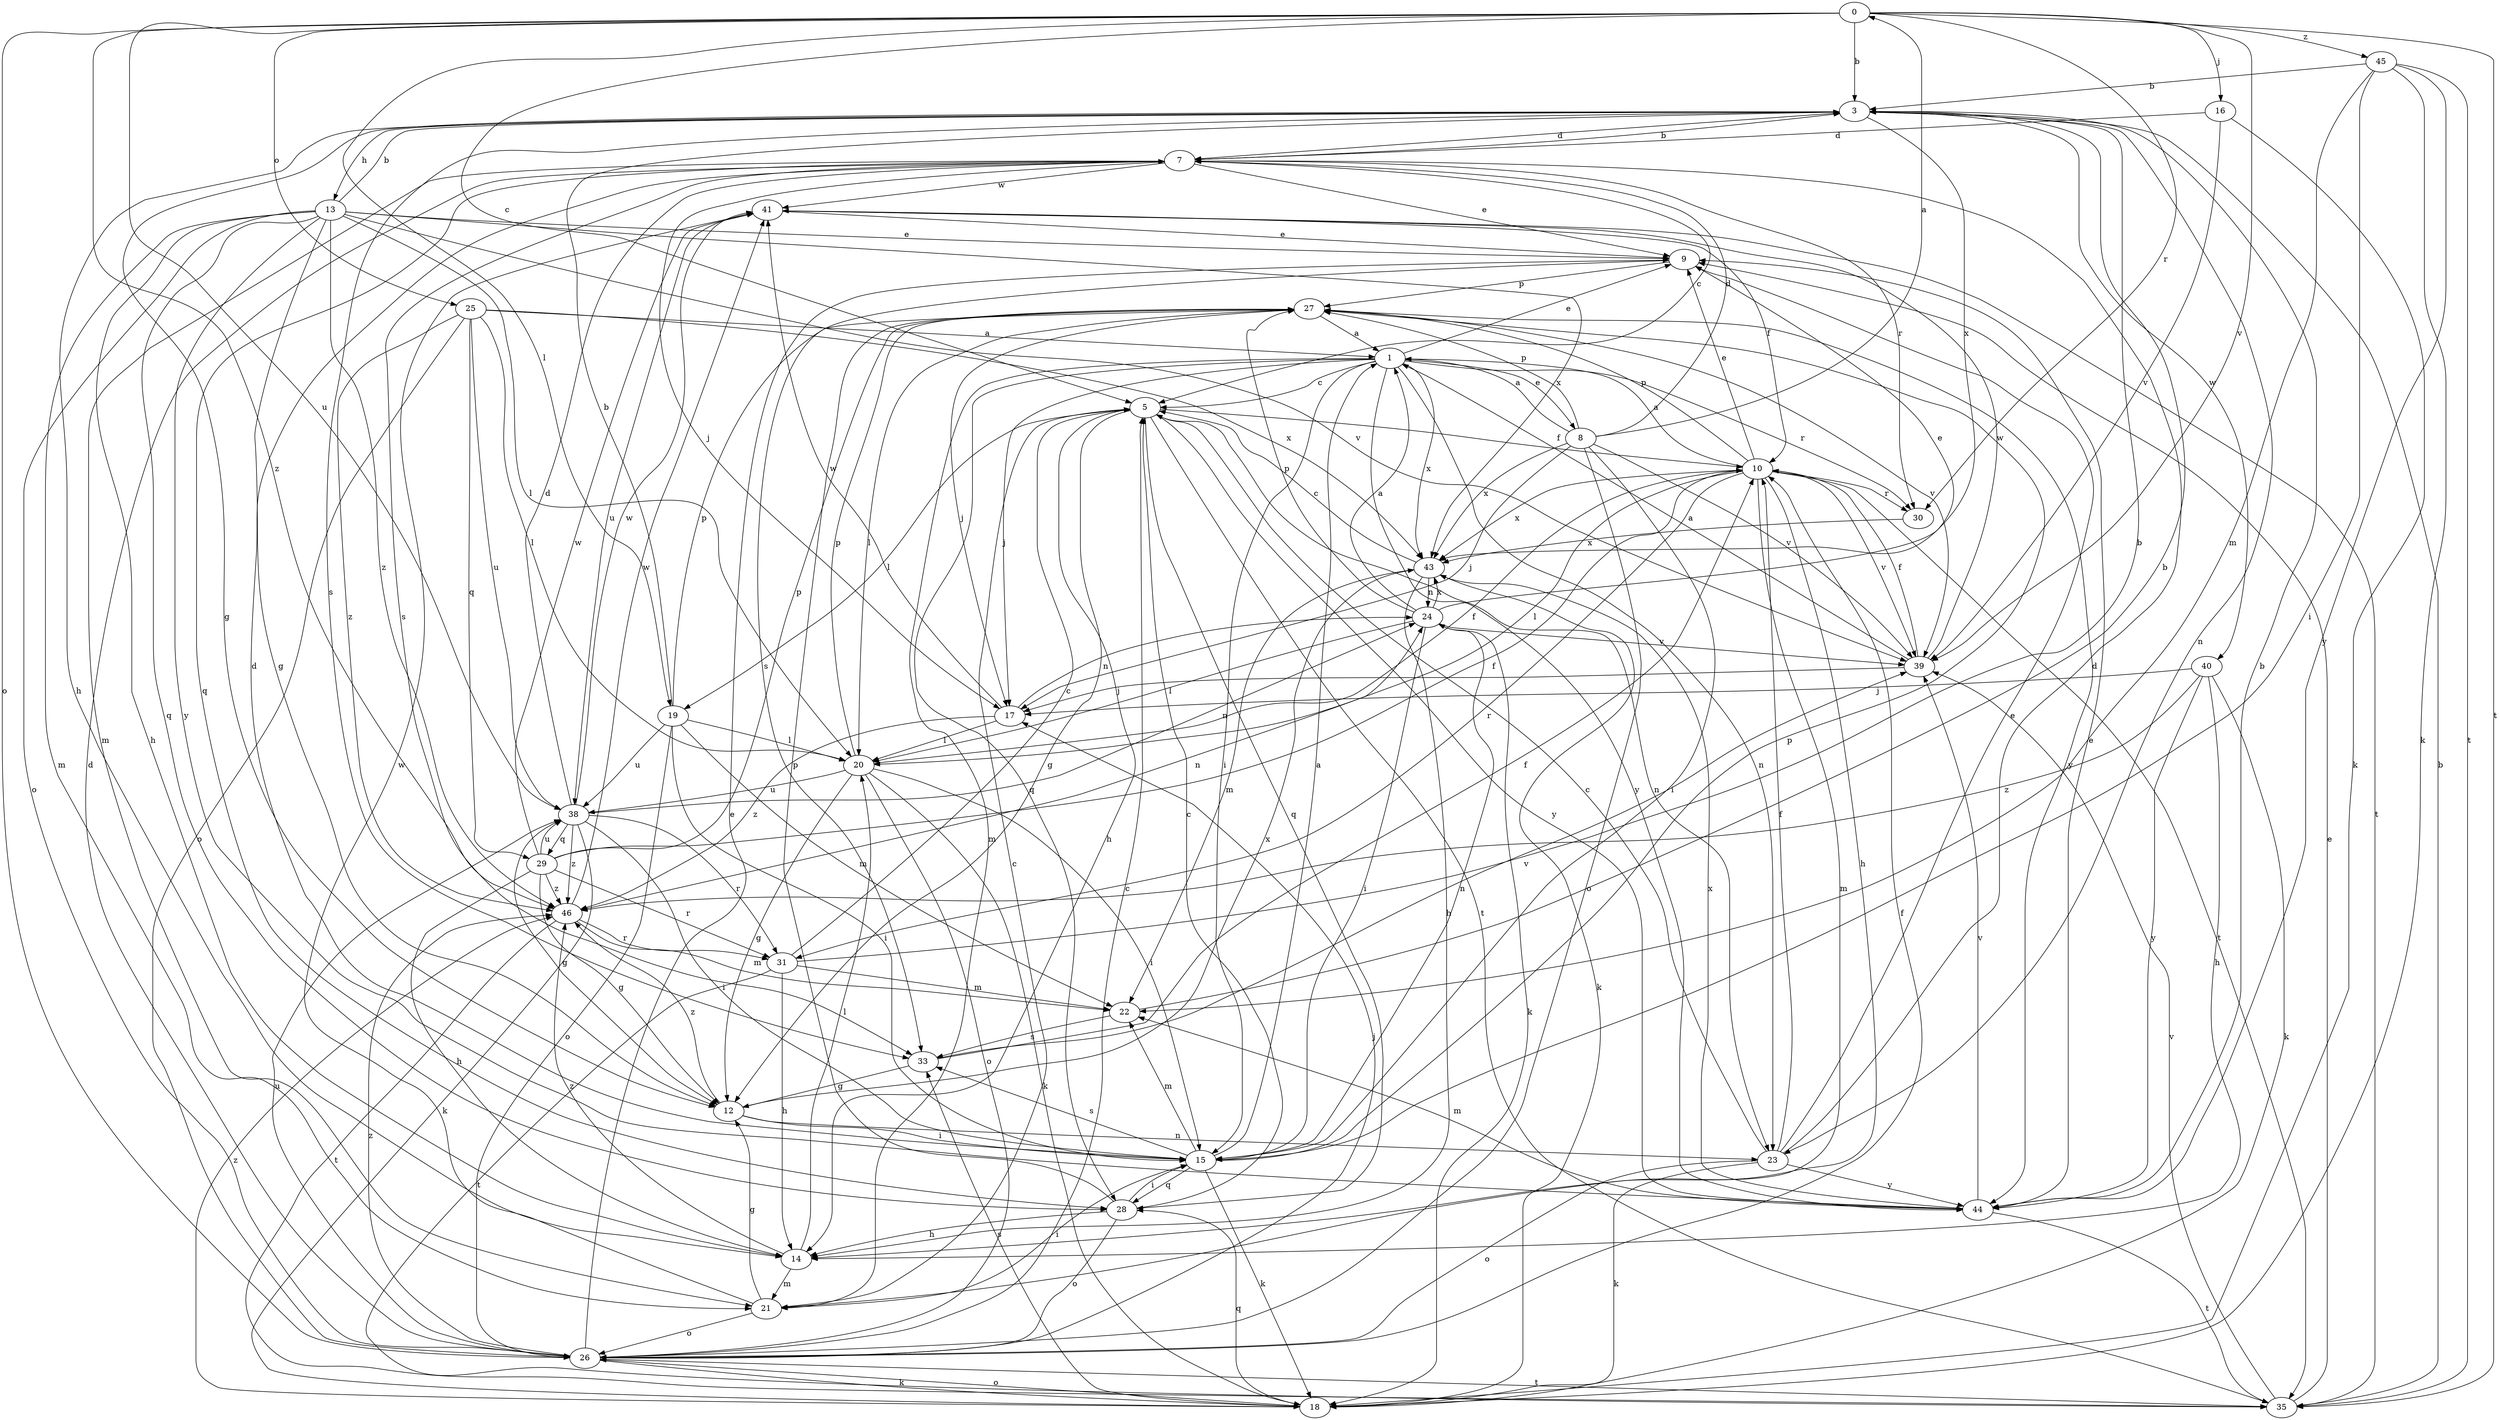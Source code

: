 strict digraph  {
0;
1;
3;
5;
7;
8;
9;
10;
12;
13;
14;
15;
16;
17;
18;
19;
20;
21;
22;
23;
24;
25;
26;
27;
28;
29;
30;
31;
33;
35;
38;
39;
40;
41;
43;
44;
45;
46;
0 -> 3  [label=b];
0 -> 5  [label=c];
0 -> 16  [label=j];
0 -> 19  [label=l];
0 -> 25  [label=o];
0 -> 26  [label=o];
0 -> 30  [label=r];
0 -> 35  [label=t];
0 -> 38  [label=u];
0 -> 39  [label=v];
0 -> 45  [label=z];
0 -> 46  [label=z];
1 -> 5  [label=c];
1 -> 8  [label=e];
1 -> 9  [label=e];
1 -> 15  [label=i];
1 -> 17  [label=j];
1 -> 21  [label=m];
1 -> 23  [label=n];
1 -> 28  [label=q];
1 -> 30  [label=r];
1 -> 43  [label=x];
1 -> 44  [label=y];
3 -> 7  [label=d];
3 -> 12  [label=g];
3 -> 13  [label=h];
3 -> 14  [label=h];
3 -> 23  [label=n];
3 -> 33  [label=s];
3 -> 40  [label=w];
3 -> 43  [label=x];
5 -> 10  [label=f];
5 -> 12  [label=g];
5 -> 14  [label=h];
5 -> 19  [label=l];
5 -> 23  [label=n];
5 -> 28  [label=q];
5 -> 35  [label=t];
5 -> 44  [label=y];
7 -> 3  [label=b];
7 -> 5  [label=c];
7 -> 9  [label=e];
7 -> 17  [label=j];
7 -> 21  [label=m];
7 -> 28  [label=q];
7 -> 30  [label=r];
7 -> 33  [label=s];
7 -> 41  [label=w];
8 -> 0  [label=a];
8 -> 1  [label=a];
8 -> 7  [label=d];
8 -> 15  [label=i];
8 -> 17  [label=j];
8 -> 26  [label=o];
8 -> 27  [label=p];
8 -> 39  [label=v];
8 -> 43  [label=x];
9 -> 27  [label=p];
9 -> 33  [label=s];
10 -> 1  [label=a];
10 -> 9  [label=e];
10 -> 14  [label=h];
10 -> 20  [label=l];
10 -> 21  [label=m];
10 -> 27  [label=p];
10 -> 30  [label=r];
10 -> 31  [label=r];
10 -> 35  [label=t];
10 -> 39  [label=v];
10 -> 43  [label=x];
12 -> 15  [label=i];
12 -> 23  [label=n];
12 -> 43  [label=x];
12 -> 46  [label=z];
13 -> 3  [label=b];
13 -> 9  [label=e];
13 -> 12  [label=g];
13 -> 14  [label=h];
13 -> 20  [label=l];
13 -> 21  [label=m];
13 -> 26  [label=o];
13 -> 28  [label=q];
13 -> 39  [label=v];
13 -> 43  [label=x];
13 -> 44  [label=y];
13 -> 46  [label=z];
14 -> 20  [label=l];
14 -> 21  [label=m];
14 -> 46  [label=z];
15 -> 1  [label=a];
15 -> 7  [label=d];
15 -> 18  [label=k];
15 -> 22  [label=m];
15 -> 24  [label=n];
15 -> 27  [label=p];
15 -> 28  [label=q];
15 -> 33  [label=s];
16 -> 7  [label=d];
16 -> 18  [label=k];
16 -> 39  [label=v];
17 -> 20  [label=l];
17 -> 24  [label=n];
17 -> 41  [label=w];
17 -> 46  [label=z];
18 -> 26  [label=o];
18 -> 28  [label=q];
18 -> 33  [label=s];
18 -> 46  [label=z];
19 -> 3  [label=b];
19 -> 15  [label=i];
19 -> 20  [label=l];
19 -> 22  [label=m];
19 -> 26  [label=o];
19 -> 27  [label=p];
19 -> 38  [label=u];
20 -> 10  [label=f];
20 -> 12  [label=g];
20 -> 15  [label=i];
20 -> 18  [label=k];
20 -> 26  [label=o];
20 -> 27  [label=p];
20 -> 38  [label=u];
21 -> 5  [label=c];
21 -> 12  [label=g];
21 -> 15  [label=i];
21 -> 26  [label=o];
21 -> 41  [label=w];
22 -> 3  [label=b];
22 -> 33  [label=s];
23 -> 5  [label=c];
23 -> 7  [label=d];
23 -> 9  [label=e];
23 -> 10  [label=f];
23 -> 18  [label=k];
23 -> 26  [label=o];
23 -> 44  [label=y];
24 -> 1  [label=a];
24 -> 9  [label=e];
24 -> 15  [label=i];
24 -> 18  [label=k];
24 -> 20  [label=l];
24 -> 27  [label=p];
24 -> 39  [label=v];
24 -> 43  [label=x];
25 -> 1  [label=a];
25 -> 20  [label=l];
25 -> 26  [label=o];
25 -> 29  [label=q];
25 -> 38  [label=u];
25 -> 43  [label=x];
25 -> 46  [label=z];
26 -> 5  [label=c];
26 -> 7  [label=d];
26 -> 9  [label=e];
26 -> 10  [label=f];
26 -> 17  [label=j];
26 -> 18  [label=k];
26 -> 35  [label=t];
26 -> 38  [label=u];
26 -> 46  [label=z];
27 -> 1  [label=a];
27 -> 17  [label=j];
27 -> 20  [label=l];
27 -> 39  [label=v];
27 -> 44  [label=y];
28 -> 5  [label=c];
28 -> 14  [label=h];
28 -> 15  [label=i];
28 -> 26  [label=o];
28 -> 27  [label=p];
29 -> 10  [label=f];
29 -> 12  [label=g];
29 -> 14  [label=h];
29 -> 27  [label=p];
29 -> 31  [label=r];
29 -> 38  [label=u];
29 -> 41  [label=w];
29 -> 46  [label=z];
30 -> 43  [label=x];
31 -> 3  [label=b];
31 -> 5  [label=c];
31 -> 14  [label=h];
31 -> 22  [label=m];
31 -> 35  [label=t];
33 -> 10  [label=f];
33 -> 12  [label=g];
33 -> 39  [label=v];
35 -> 3  [label=b];
35 -> 9  [label=e];
35 -> 39  [label=v];
38 -> 7  [label=d];
38 -> 12  [label=g];
38 -> 15  [label=i];
38 -> 18  [label=k];
38 -> 24  [label=n];
38 -> 29  [label=q];
38 -> 31  [label=r];
38 -> 41  [label=w];
38 -> 46  [label=z];
39 -> 1  [label=a];
39 -> 10  [label=f];
39 -> 17  [label=j];
39 -> 41  [label=w];
40 -> 14  [label=h];
40 -> 17  [label=j];
40 -> 18  [label=k];
40 -> 44  [label=y];
40 -> 46  [label=z];
41 -> 9  [label=e];
41 -> 10  [label=f];
41 -> 35  [label=t];
41 -> 38  [label=u];
43 -> 5  [label=c];
43 -> 14  [label=h];
43 -> 18  [label=k];
43 -> 22  [label=m];
43 -> 24  [label=n];
44 -> 3  [label=b];
44 -> 9  [label=e];
44 -> 22  [label=m];
44 -> 35  [label=t];
44 -> 39  [label=v];
44 -> 43  [label=x];
45 -> 3  [label=b];
45 -> 15  [label=i];
45 -> 18  [label=k];
45 -> 22  [label=m];
45 -> 35  [label=t];
45 -> 44  [label=y];
46 -> 22  [label=m];
46 -> 24  [label=n];
46 -> 31  [label=r];
46 -> 35  [label=t];
46 -> 41  [label=w];
}

